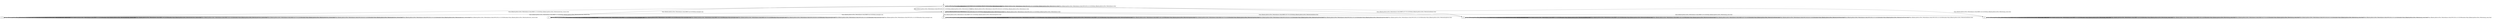 digraph LM_orig_withSL {
s0 [label="s0"];
s1 [label="s1"];
s2 [label="s2"];
s3 [label="s3"];
s4 [label="s4"];
s5 [label="s5"];
s6 [label="s6"];
s0 -> s1  [label="https:||lklamb.github.io|Test_Website|basics.html;HREF;0;A;CLICK/https:||example.com|"];
s0 -> s2  [label="https:||lklamb.github.io|Test_Website|basics.html;HREF;1;C;CLICK/https:||lklamb.github.io|Test_Website|selections_choices.html"];
s0 -> s3  [label="https:||lklamb.github.io|Test_Website|basics.html;HREF;2;D;CLICK/https:||lklamb.github.io|Test_Website|map_areas.html"];
s0 -> s4  [label="https:||lklamb.github.io|Test_Website|basics.html;HREF;4;F2 F3;CLICK/https:||lklamb.github.io|Test_Website|checkboxes.html"];
s0 -> s0  [label="https:||lklamb.github.io|Test_Website|basics.html;HREF;3;E2;CLICK/https:||lklamb.github.io|Test_Website|basics.html"];
s0 -> s5  [label="https:||lklamb.github.io|Test_Website|basics.html;ONCLICK;0;E1;CLICK/https:||lklamb.github.io|Test_Website|basics.html"];
s0 -> s0  [label="https:||lklamb.github.io|Test_Website|basics.html;ONCLICK;1;F1;CLICK/https:||lklamb.github.io|Test_Website|basics.html"];
s0 -> s0  [label="https:||lklamb.github.io|Test_Website|basics.html;ONCLICK;2;G;CLICK/https:||lklamb.github.io|Test_Website|basics.html"];
s1 -> s1  [label="https:||lklamb.github.io|Test_Website|basics.html;HREF;0;A;CLICK/Boundary-https:||example.com|"];
s1 -> s1  [label="https:||lklamb.github.io|Test_Website|basics.html;HREF;1;C;CLICK/Boundary-https:||example.com|"];
s1 -> s1  [label="https:||lklamb.github.io|Test_Website|basics.html;HREF;2;D;CLICK/Boundary-https:||example.com|"];
s1 -> s1  [label="https:||lklamb.github.io|Test_Website|basics.html;HREF;3;E2;CLICK/Boundary-https:||example.com|"];
s1 -> s1  [label="https:||lklamb.github.io|Test_Website|basics.html;HREF;4;F2 F3;CLICK/Boundary-https:||example.com|"];
s1 -> s1  [label="https:||lklamb.github.io|Test_Website|basics.html;ONCLICK;0;E1;CLICK/Boundary-https:||example.com|"];
s1 -> s1  [label="https:||lklamb.github.io|Test_Website|basics.html;ONCLICK;1;F1;CLICK/Boundary-https:||example.com|"];
s1 -> s1  [label="https:||lklamb.github.io|Test_Website|basics.html;ONCLICK;2;G;CLICK/Boundary-https:||example.com|"];
s2 -> s2  [label="https:||lklamb.github.io|Test_Website|basics.html;HREF;0;A;CLICK/Boundary-https:||lklamb.github.io|Test_Website|selections_choices.html"];
s2 -> s2  [label="https:||lklamb.github.io|Test_Website|basics.html;HREF;1;C;CLICK/Boundary-https:||lklamb.github.io|Test_Website|selections_choices.html"];
s2 -> s2  [label="https:||lklamb.github.io|Test_Website|basics.html;HREF;2;D;CLICK/Boundary-https:||lklamb.github.io|Test_Website|selections_choices.html"];
s2 -> s2  [label="https:||lklamb.github.io|Test_Website|basics.html;HREF;3;E2;CLICK/Boundary-https:||lklamb.github.io|Test_Website|selections_choices.html"];
s2 -> s2  [label="https:||lklamb.github.io|Test_Website|basics.html;HREF;4;F2 F3;CLICK/Boundary-https:||lklamb.github.io|Test_Website|selections_choices.html"];
s2 -> s2  [label="https:||lklamb.github.io|Test_Website|basics.html;ONCLICK;0;E1;CLICK/Boundary-https:||lklamb.github.io|Test_Website|selections_choices.html"];
s2 -> s2  [label="https:||lklamb.github.io|Test_Website|basics.html;ONCLICK;1;F1;CLICK/Boundary-https:||lklamb.github.io|Test_Website|selections_choices.html"];
s2 -> s2  [label="https:||lklamb.github.io|Test_Website|basics.html;ONCLICK;2;G;CLICK/Boundary-https:||lklamb.github.io|Test_Website|selections_choices.html"];
s3 -> s3  [label="https:||lklamb.github.io|Test_Website|basics.html;HREF;0;A;CLICK/Boundary-https:||lklamb.github.io|Test_Website|map_areas.html"];
s3 -> s3  [label="https:||lklamb.github.io|Test_Website|basics.html;HREF;1;C;CLICK/Boundary-https:||lklamb.github.io|Test_Website|map_areas.html"];
s3 -> s3  [label="https:||lklamb.github.io|Test_Website|basics.html;HREF;2;D;CLICK/Boundary-https:||lklamb.github.io|Test_Website|map_areas.html"];
s3 -> s3  [label="https:||lklamb.github.io|Test_Website|basics.html;HREF;3;E2;CLICK/Boundary-https:||lklamb.github.io|Test_Website|map_areas.html"];
s3 -> s3  [label="https:||lklamb.github.io|Test_Website|basics.html;HREF;4;F2 F3;CLICK/Boundary-https:||lklamb.github.io|Test_Website|map_areas.html"];
s3 -> s3  [label="https:||lklamb.github.io|Test_Website|basics.html;ONCLICK;0;E1;CLICK/Boundary-https:||lklamb.github.io|Test_Website|map_areas.html"];
s3 -> s3  [label="https:||lklamb.github.io|Test_Website|basics.html;ONCLICK;1;F1;CLICK/Boundary-https:||lklamb.github.io|Test_Website|map_areas.html"];
s3 -> s3  [label="https:||lklamb.github.io|Test_Website|basics.html;ONCLICK;2;G;CLICK/Boundary-https:||lklamb.github.io|Test_Website|map_areas.html"];
s4 -> s4  [label="https:||lklamb.github.io|Test_Website|basics.html;HREF;0;A;CLICK/Boundary-https:||lklamb.github.io|Test_Website|checkboxes.html"];
s4 -> s4  [label="https:||lklamb.github.io|Test_Website|basics.html;HREF;1;C;CLICK/Boundary-https:||lklamb.github.io|Test_Website|checkboxes.html"];
s4 -> s4  [label="https:||lklamb.github.io|Test_Website|basics.html;HREF;2;D;CLICK/Boundary-https:||lklamb.github.io|Test_Website|checkboxes.html"];
s4 -> s4  [label="https:||lklamb.github.io|Test_Website|basics.html;HREF;3;E2;CLICK/Boundary-https:||lklamb.github.io|Test_Website|checkboxes.html"];
s4 -> s4  [label="https:||lklamb.github.io|Test_Website|basics.html;HREF;4;F2 F3;CLICK/Boundary-https:||lklamb.github.io|Test_Website|checkboxes.html"];
s4 -> s4  [label="https:||lklamb.github.io|Test_Website|basics.html;ONCLICK;0;E1;CLICK/Boundary-https:||lklamb.github.io|Test_Website|checkboxes.html"];
s4 -> s4  [label="https:||lklamb.github.io|Test_Website|basics.html;ONCLICK;1;F1;CLICK/Boundary-https:||lklamb.github.io|Test_Website|checkboxes.html"];
s4 -> s4  [label="https:||lklamb.github.io|Test_Website|basics.html;ONCLICK;2;G;CLICK/Boundary-https:||lklamb.github.io|Test_Website|checkboxes.html"];
s5 -> s1  [label="https:||lklamb.github.io|Test_Website|basics.html;HREF;0;A;CLICK/https:||example.com|"];
s5 -> s2  [label="https:||lklamb.github.io|Test_Website|basics.html;HREF;1;C;CLICK/https:||lklamb.github.io|Test_Website|selections_choices.html"];
s5 -> s3  [label="https:||lklamb.github.io|Test_Website|basics.html;HREF;2;D;CLICK/https:||lklamb.github.io|Test_Website|map_areas.html"];
s5 -> s6  [label="https:||lklamb.github.io|Test_Website|basics.html;HREF;3;E2;CLICK/https:||lklamb.github.io|Test_Website|dropdowns.html"];
s5 -> s4  [label="https:||lklamb.github.io|Test_Website|basics.html;HREF;4;F2 F3;CLICK/https:||lklamb.github.io|Test_Website|checkboxes.html"];
s5 -> s0  [label="https:||lklamb.github.io|Test_Website|basics.html;ONCLICK;0;E1;CLICK/https:||lklamb.github.io|Test_Website|basics.html"];
s5 -> s5  [label="https:||lklamb.github.io|Test_Website|basics.html;ONCLICK;1;F1;CLICK/https:||lklamb.github.io|Test_Website|basics.html"];
s5 -> s5  [label="https:||lklamb.github.io|Test_Website|basics.html;ONCLICK;2;G;CLICK/https:||lklamb.github.io|Test_Website|basics.html"];
s6 -> s6  [label="https:||lklamb.github.io|Test_Website|basics.html;HREF;0;A;CLICK/Boundary-https:||lklamb.github.io|Test_Website|dropdowns.html"];
s6 -> s6  [label="https:||lklamb.github.io|Test_Website|basics.html;HREF;1;C;CLICK/Boundary-https:||lklamb.github.io|Test_Website|dropdowns.html"];
s6 -> s6  [label="https:||lklamb.github.io|Test_Website|basics.html;HREF;2;D;CLICK/Boundary-https:||lklamb.github.io|Test_Website|dropdowns.html"];
s6 -> s6  [label="https:||lklamb.github.io|Test_Website|basics.html;HREF;3;E2;CLICK/Boundary-https:||lklamb.github.io|Test_Website|dropdowns.html"];
s6 -> s6  [label="https:||lklamb.github.io|Test_Website|basics.html;HREF;4;F2 F3;CLICK/Boundary-https:||lklamb.github.io|Test_Website|dropdowns.html"];
s6 -> s6  [label="https:||lklamb.github.io|Test_Website|basics.html;ONCLICK;0;E1;CLICK/Boundary-https:||lklamb.github.io|Test_Website|dropdowns.html"];
s6 -> s6  [label="https:||lklamb.github.io|Test_Website|basics.html;ONCLICK;1;F1;CLICK/Boundary-https:||lklamb.github.io|Test_Website|dropdowns.html"];
s6 -> s6  [label="https:||lklamb.github.io|Test_Website|basics.html;ONCLICK;2;G;CLICK/Boundary-https:||lklamb.github.io|Test_Website|dropdowns.html"];
__start0 [label="", shape=none];
__start0 -> s0  [label=""];
}
